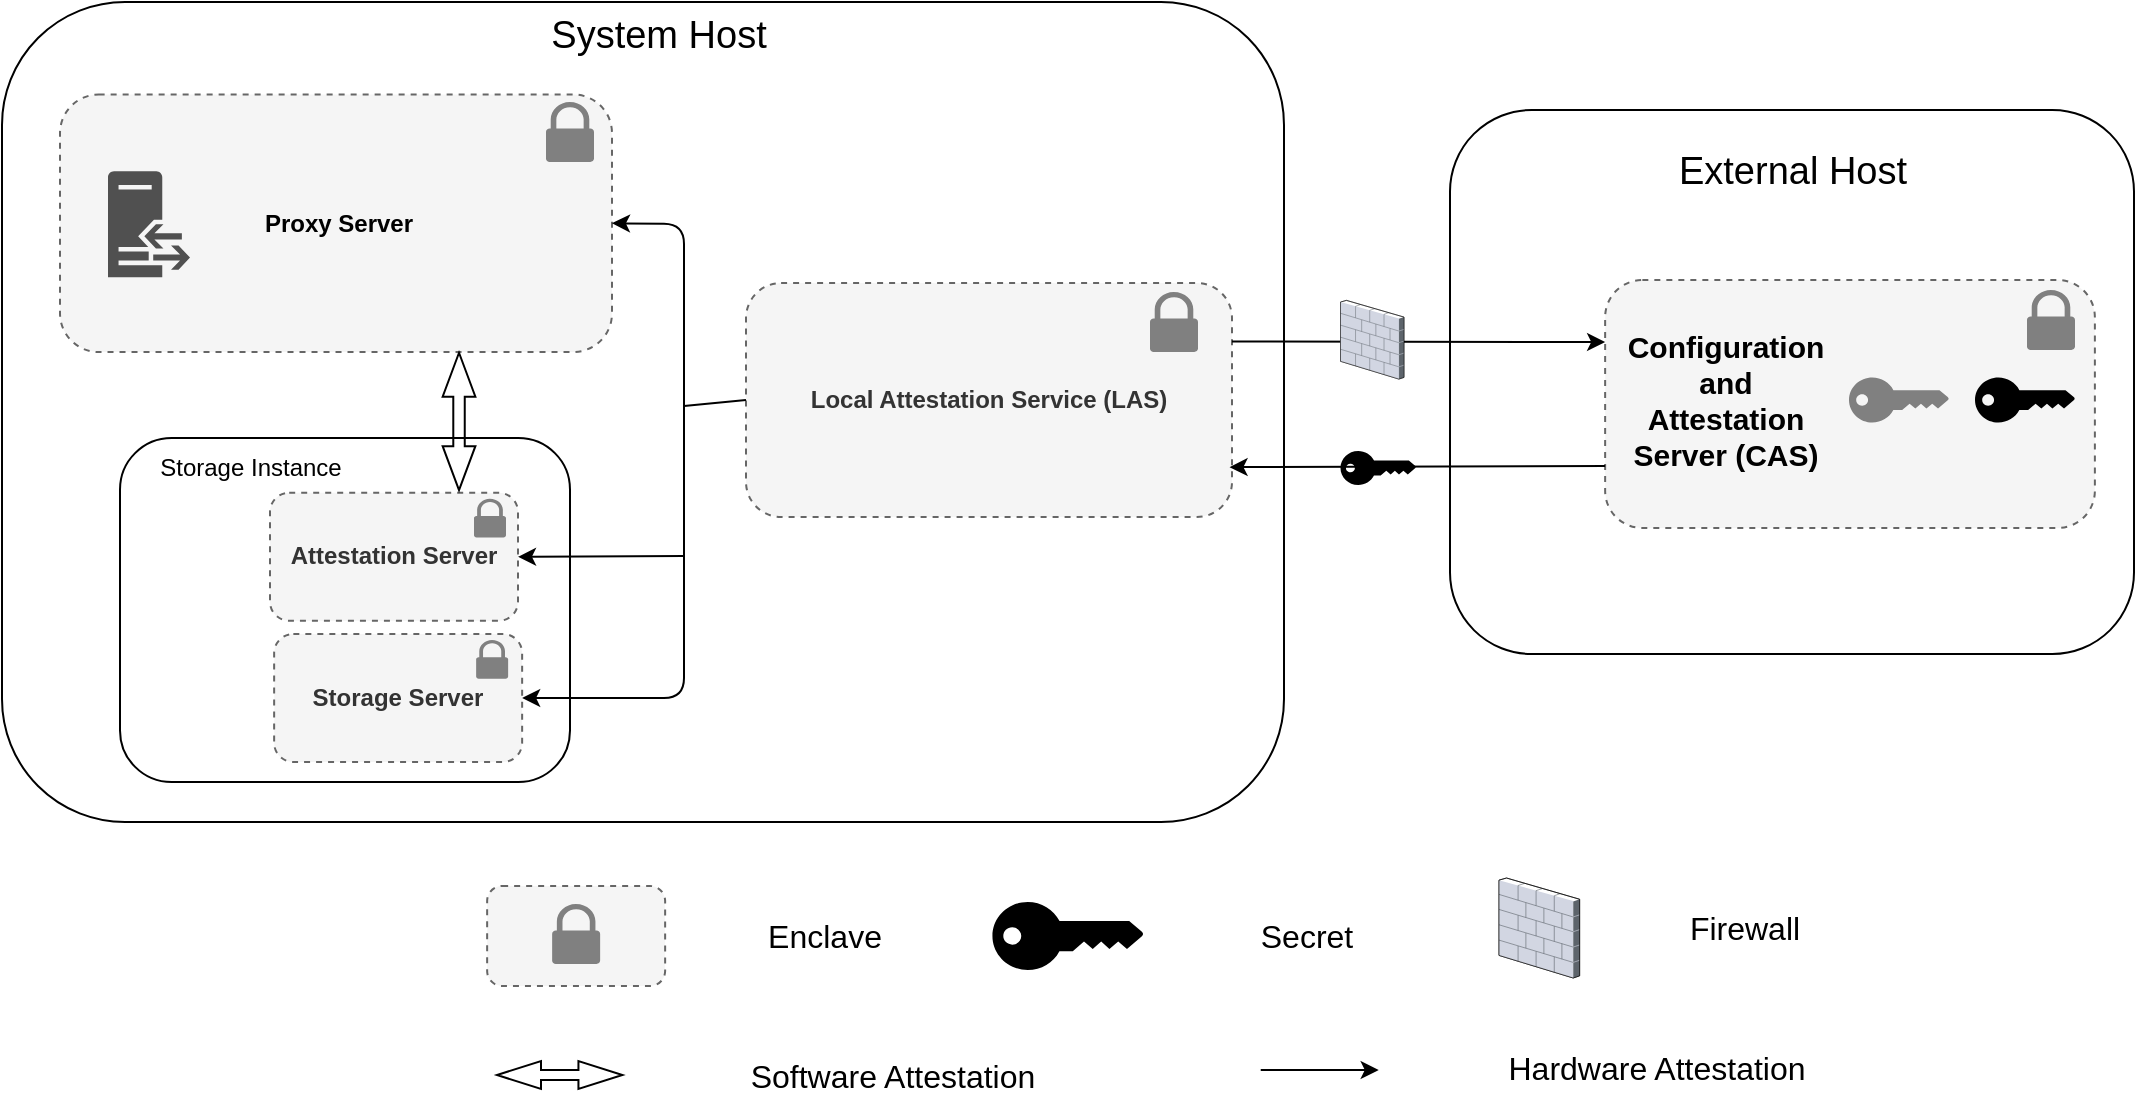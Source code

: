 <mxfile version="13.7.9" type="device"><diagram id="VSLxgK5HSedCojrvWLr9" name="Page-1"><mxGraphModel dx="1892" dy="1450" grid="0" gridSize="10" guides="1" tooltips="1" connect="1" arrows="1" fold="1" page="1" pageScale="1" pageWidth="850" pageHeight="1100" math="0" shadow="0"><root><mxCell id="0"/><mxCell id="1" parent="0"/><mxCell id="R62iYx9FE__yXPrWZz_B-6" value="" style="rounded=1;whiteSpace=wrap;html=1;fillColor=none;" vertex="1" parent="1"><mxGeometry x="816" y="224" width="342" height="272" as="geometry"/></mxCell><mxCell id="oq6hxb-__Ll7rzjwSlUx-10" value="" style="rounded=1;whiteSpace=wrap;html=1;fillColor=none;" parent="1" vertex="1"><mxGeometry x="92" y="170" width="641" height="410" as="geometry"/></mxCell><mxCell id="R62iYx9FE__yXPrWZz_B-1" value="" style="rounded=1;whiteSpace=wrap;html=1;fillColor=none;" vertex="1" parent="1"><mxGeometry x="151" y="388" width="225" height="172" as="geometry"/></mxCell><mxCell id="oq6hxb-__Ll7rzjwSlUx-12" value="" style="rounded=1;whiteSpace=wrap;html=1;dashed=1;fillColor=#f5f5f5;strokeColor=#666666;fontColor=#333333;" parent="1" vertex="1"><mxGeometry x="121" y="216.25" width="276" height="128.75" as="geometry"/></mxCell><mxCell id="wXOEBBxtPL7UYy9tYsie-2" value="" style="rounded=1;whiteSpace=wrap;html=1;dashed=1;fillColor=#f5f5f5;strokeColor=#666666;fontColor=#333333;" parent="1" vertex="1"><mxGeometry x="893.57" y="309" width="244.87" height="124" as="geometry"/></mxCell><mxCell id="FELvSk8f93kevGqooxcT-13" value="&lt;b&gt;Configuration and Attestation Server (CAS)&lt;/b&gt;" style="text;html=1;strokeColor=none;fillColor=none;align=center;verticalAlign=middle;whiteSpace=wrap;rounded=0;fontSize=15;" parent="1" vertex="1"><mxGeometry x="908.5" y="358.55" width="90" height="20.9" as="geometry"/></mxCell><mxCell id="FELvSk8f93kevGqooxcT-42" value="Storage Instance" style="text;html=1;strokeColor=none;fillColor=none;align=center;verticalAlign=middle;whiteSpace=wrap;rounded=0;" parent="1" vertex="1"><mxGeometry x="166.5" y="393" width="99" height="20" as="geometry"/></mxCell><mxCell id="oq6hxb-__Ll7rzjwSlUx-11" value="" style="pointerEvents=1;shadow=0;dashed=0;html=1;strokeColor=none;fillColor=#505050;labelPosition=center;verticalLabelPosition=bottom;verticalAlign=top;outlineConnect=0;align=center;shape=mxgraph.office.servers.reverse_proxy;" parent="1" vertex="1"><mxGeometry x="145" y="254.63" width="41" height="53" as="geometry"/></mxCell><mxCell id="oq6hxb-__Ll7rzjwSlUx-13" value="&lt;b&gt;Proxy Server&lt;/b&gt;" style="text;html=1;align=center;verticalAlign=middle;resizable=0;points=[];autosize=1;" parent="1" vertex="1"><mxGeometry x="217.5" y="271.63" width="84" height="18" as="geometry"/></mxCell><mxCell id="R62iYx9FE__yXPrWZz_B-2" value="&lt;b&gt;Local Attestation Service (LAS)&lt;/b&gt;" style="rounded=1;whiteSpace=wrap;html=1;dashed=1;fillColor=#f5f5f5;strokeColor=#666666;fontColor=#333333;" vertex="1" parent="1"><mxGeometry x="464" y="310.5" width="243" height="117" as="geometry"/></mxCell><mxCell id="R62iYx9FE__yXPrWZz_B-3" value="&lt;b&gt;Storage Server&lt;/b&gt;" style="rounded=1;whiteSpace=wrap;html=1;dashed=1;fillColor=#f5f5f5;strokeColor=#666666;fontColor=#333333;" vertex="1" parent="1"><mxGeometry x="228.07" y="486" width="124" height="64" as="geometry"/></mxCell><mxCell id="R62iYx9FE__yXPrWZz_B-5" value="System Host" style="text;html=1;align=center;verticalAlign=middle;resizable=0;points=[];autosize=1;fontSize=19;" vertex="1" parent="1"><mxGeometry x="360.5" y="173" width="118" height="27" as="geometry"/></mxCell><mxCell id="R62iYx9FE__yXPrWZz_B-7" value="External Host" style="text;html=1;align=center;verticalAlign=middle;resizable=0;points=[];autosize=1;fontSize=19;" vertex="1" parent="1"><mxGeometry x="925" y="241" width="124" height="27" as="geometry"/></mxCell><mxCell id="R62iYx9FE__yXPrWZz_B-9" value="&lt;b&gt;Attestation Server&lt;/b&gt;" style="rounded=1;whiteSpace=wrap;html=1;dashed=1;fillColor=#f5f5f5;strokeColor=#666666;fontColor=#333333;" vertex="1" parent="1"><mxGeometry x="226" y="415.39" width="124" height="64" as="geometry"/></mxCell><mxCell id="R62iYx9FE__yXPrWZz_B-12" value="" style="pointerEvents=1;shadow=0;dashed=0;html=1;strokeColor=none;labelPosition=center;verticalLabelPosition=bottom;verticalAlign=top;outlineConnect=0;align=center;shape=mxgraph.office.security.lock_protected;fontSize=19;fillColor=#808080;" vertex="1" parent="1"><mxGeometry x="364" y="220" width="24" height="30" as="geometry"/></mxCell><mxCell id="R62iYx9FE__yXPrWZz_B-13" value="" style="pointerEvents=1;shadow=0;dashed=0;html=1;strokeColor=none;labelPosition=center;verticalLabelPosition=bottom;verticalAlign=top;outlineConnect=0;align=center;shape=mxgraph.office.security.lock_protected;fontSize=19;fillColor=#808080;" vertex="1" parent="1"><mxGeometry x="329.07" y="489" width="16" height="19.37" as="geometry"/></mxCell><mxCell id="R62iYx9FE__yXPrWZz_B-14" value="" style="pointerEvents=1;shadow=0;dashed=0;html=1;strokeColor=none;labelPosition=center;verticalLabelPosition=bottom;verticalAlign=top;outlineConnect=0;align=center;shape=mxgraph.office.security.lock_protected;fontSize=19;fillColor=#808080;" vertex="1" parent="1"><mxGeometry x="328" y="418.39" width="16" height="19.37" as="geometry"/></mxCell><mxCell id="R62iYx9FE__yXPrWZz_B-15" value="" style="pointerEvents=1;shadow=0;dashed=0;html=1;strokeColor=none;labelPosition=center;verticalLabelPosition=bottom;verticalAlign=top;outlineConnect=0;align=center;shape=mxgraph.office.security.lock_protected;fontSize=19;fillColor=#808080;" vertex="1" parent="1"><mxGeometry x="666" y="315" width="24" height="30" as="geometry"/></mxCell><mxCell id="R62iYx9FE__yXPrWZz_B-16" value="" style="pointerEvents=1;shadow=0;dashed=0;html=1;strokeColor=none;labelPosition=center;verticalLabelPosition=bottom;verticalAlign=top;outlineConnect=0;align=center;shape=mxgraph.office.security.lock_protected;fontSize=19;fillColor=#808080;" vertex="1" parent="1"><mxGeometry x="1104.5" y="314" width="24" height="30" as="geometry"/></mxCell><mxCell id="R62iYx9FE__yXPrWZz_B-18" value="" style="points=[[0,0.5,0],[0.24,0,0],[0.5,0.28,0],[0.995,0.475,0],[0.5,0.72,0],[0.24,1,0]];verticalLabelPosition=bottom;html=1;verticalAlign=top;aspect=fixed;align=center;pointerEvents=1;shape=mxgraph.cisco19.key;fontSize=19;fillColor=#808080;" vertex="1" parent="1"><mxGeometry x="1015.5" y="357.75" width="50" height="22.5" as="geometry"/></mxCell><mxCell id="R62iYx9FE__yXPrWZz_B-19" value="" style="points=[[0,0.5,0],[0.24,0,0],[0.5,0.28,0],[0.995,0.475,0],[0.5,0.72,0],[0.24,1,0]];verticalLabelPosition=bottom;html=1;verticalAlign=top;aspect=fixed;align=center;pointerEvents=1;shape=mxgraph.cisco19.key;strokeColor=none;fontSize=19;fillColor=#000000;" vertex="1" parent="1"><mxGeometry x="1078.5" y="357.75" width="50" height="22.5" as="geometry"/></mxCell><mxCell id="R62iYx9FE__yXPrWZz_B-32" value="" style="endArrow=classic;html=1;fontSize=19;entryX=0;entryY=0.25;entryDx=0;entryDy=0;exitX=1;exitY=0.25;exitDx=0;exitDy=0;" edge="1" parent="1" source="R62iYx9FE__yXPrWZz_B-2" target="wXOEBBxtPL7UYy9tYsie-2"><mxGeometry width="50" height="50" relative="1" as="geometry"><mxPoint x="744" y="360.5" as="sourcePoint"/><mxPoint x="317" y="634.5" as="targetPoint"/></mxGeometry></mxCell><mxCell id="R62iYx9FE__yXPrWZz_B-33" value="" style="endArrow=classic;html=1;fontSize=19;entryX=0.995;entryY=0.787;entryDx=0;entryDy=0;exitX=0;exitY=0.75;exitDx=0;exitDy=0;entryPerimeter=0;" edge="1" parent="1" source="wXOEBBxtPL7UYy9tYsie-2" target="R62iYx9FE__yXPrWZz_B-2"><mxGeometry relative="1" as="geometry"><mxPoint x="1108.06" y="845.1" as="sourcePoint"/><mxPoint x="1197.06" y="764.1" as="targetPoint"/></mxGeometry></mxCell><mxCell id="R62iYx9FE__yXPrWZz_B-35" value="" style="points=[[0,0.5,0],[0.24,0,0],[0.5,0.28,0],[0.995,0.475,0],[0.5,0.72,0],[0.24,1,0]];verticalLabelPosition=bottom;html=1;verticalAlign=top;aspect=fixed;align=center;pointerEvents=1;shape=mxgraph.cisco19.key;strokeColor=none;fontSize=19;fillColor=#000000;rotation=0;" vertex="1" parent="1"><mxGeometry x="761.25" y="394.5" width="37.78" height="17" as="geometry"/></mxCell><mxCell id="R62iYx9FE__yXPrWZz_B-40" value="" style="html=1;shadow=0;dashed=0;align=center;verticalAlign=middle;shape=mxgraph.arrows2.twoWayArrow;dy=0.65;dx=22;fontSize=19;fillColor=none;rotation=90;" vertex="1" parent="1"><mxGeometry x="286.17" y="371.54" width="68.68" height="16.37" as="geometry"/></mxCell><mxCell id="R62iYx9FE__yXPrWZz_B-43" value="" style="points=[[0,0.5,0],[0.24,0,0],[0.5,0.28,0],[0.995,0.475,0],[0.5,0.72,0],[0.24,1,0]];verticalLabelPosition=bottom;html=1;verticalAlign=top;aspect=fixed;align=center;pointerEvents=1;shape=mxgraph.cisco19.key;strokeColor=none;fontSize=19;fillColor=#000000;" vertex="1" parent="1"><mxGeometry x="587.22" y="620" width="75.56" height="34" as="geometry"/></mxCell><mxCell id="R62iYx9FE__yXPrWZz_B-44" value="" style="verticalLabelPosition=bottom;aspect=fixed;html=1;verticalAlign=top;strokeColor=none;align=center;outlineConnect=0;shape=mxgraph.citrix.firewall;fillColor=#CCCCCC;fontSize=19;" vertex="1" parent="1"><mxGeometry x="840.5" y="608" width="40.32" height="50" as="geometry"/></mxCell><mxCell id="R62iYx9FE__yXPrWZz_B-45" value="" style="rounded=1;whiteSpace=wrap;html=1;dashed=1;fillColor=#f5f5f5;strokeColor=#666666;fontColor=#333333;" vertex="1" parent="1"><mxGeometry x="334.57" y="612" width="89" height="50" as="geometry"/></mxCell><mxCell id="R62iYx9FE__yXPrWZz_B-46" value="" style="pointerEvents=1;shadow=0;dashed=0;html=1;strokeColor=none;labelPosition=center;verticalLabelPosition=bottom;verticalAlign=top;outlineConnect=0;align=center;shape=mxgraph.office.security.lock_protected;fontSize=19;fillColor=#808080;" vertex="1" parent="1"><mxGeometry x="367.07" y="621" width="24" height="30" as="geometry"/></mxCell><mxCell id="R62iYx9FE__yXPrWZz_B-49" value="" style="html=1;shadow=0;dashed=0;align=center;verticalAlign=middle;shape=mxgraph.arrows2.twoWayArrow;dy=0.65;dx=22;fontSize=19;fillColor=none;" vertex="1" parent="1"><mxGeometry x="339.5" y="699.5" width="62.72" height="14" as="geometry"/></mxCell><mxCell id="R62iYx9FE__yXPrWZz_B-50" value="" style="endArrow=classic;html=1;fontSize=19;" edge="1" parent="1"><mxGeometry width="50" height="50" relative="1" as="geometry"><mxPoint x="721.36" y="704" as="sourcePoint"/><mxPoint x="780.36" y="704" as="targetPoint"/></mxGeometry></mxCell><mxCell id="R62iYx9FE__yXPrWZz_B-51" value="&lt;font style=&quot;font-size: 16px&quot;&gt;Enclave&lt;/font&gt;" style="text;html=1;align=center;verticalAlign=middle;resizable=0;points=[];autosize=1;fontSize=19;" vertex="1" parent="1"><mxGeometry x="469.57" y="622.5" width="67" height="29" as="geometry"/></mxCell><mxCell id="R62iYx9FE__yXPrWZz_B-52" value="&lt;font style=&quot;font-size: 16px&quot;&gt;Secret&lt;/font&gt;" style="text;html=1;align=center;verticalAlign=middle;resizable=0;points=[];autosize=1;fontSize=19;" vertex="1" parent="1"><mxGeometry x="715.5" y="622.5" width="56" height="29" as="geometry"/></mxCell><mxCell id="R62iYx9FE__yXPrWZz_B-53" value="&lt;font style=&quot;font-size: 16px&quot;&gt;Firewall&lt;/font&gt;" style="text;html=1;align=center;verticalAlign=middle;resizable=0;points=[];autosize=1;fontSize=19;" vertex="1" parent="1"><mxGeometry x="930.5" y="618.5" width="65" height="29" as="geometry"/></mxCell><mxCell id="R62iYx9FE__yXPrWZz_B-54" value="&lt;font style=&quot;font-size: 16px&quot;&gt;Software Attestation&lt;/font&gt;" style="text;html=1;align=center;verticalAlign=middle;resizable=0;points=[];autosize=1;fontSize=19;" vertex="1" parent="1"><mxGeometry x="461.36" y="692" width="152" height="29" as="geometry"/></mxCell><mxCell id="R62iYx9FE__yXPrWZz_B-55" value="&lt;font style=&quot;font-size: 16px&quot;&gt;Hardware Attestation&lt;/font&gt;" style="text;html=1;align=center;verticalAlign=middle;resizable=0;points=[];autosize=1;fontSize=19;" vertex="1" parent="1"><mxGeometry x="839.5" y="688" width="159" height="29" as="geometry"/></mxCell><mxCell id="R62iYx9FE__yXPrWZz_B-57" value="" style="endArrow=classic;startArrow=classic;html=1;fontSize=19;entryX=1;entryY=0.5;entryDx=0;entryDy=0;exitX=1;exitY=0.5;exitDx=0;exitDy=0;" edge="1" parent="1" source="R62iYx9FE__yXPrWZz_B-3" target="oq6hxb-__Ll7rzjwSlUx-12"><mxGeometry width="50" height="50" relative="1" as="geometry"><mxPoint x="407" y="451" as="sourcePoint"/><mxPoint x="457" y="401" as="targetPoint"/><Array as="points"><mxPoint x="433" y="518"/><mxPoint x="433" y="281"/></Array></mxGeometry></mxCell><mxCell id="R62iYx9FE__yXPrWZz_B-58" value="" style="endArrow=classic;html=1;fontSize=19;entryX=1;entryY=0.5;entryDx=0;entryDy=0;" edge="1" parent="1" target="R62iYx9FE__yXPrWZz_B-9"><mxGeometry width="50" height="50" relative="1" as="geometry"><mxPoint x="433" y="447" as="sourcePoint"/><mxPoint x="428" y="412" as="targetPoint"/></mxGeometry></mxCell><mxCell id="R62iYx9FE__yXPrWZz_B-59" value="" style="endArrow=none;html=1;fontSize=19;exitX=0;exitY=0.5;exitDx=0;exitDy=0;" edge="1" parent="1" source="R62iYx9FE__yXPrWZz_B-2"><mxGeometry width="50" height="50" relative="1" as="geometry"><mxPoint x="345" y="377" as="sourcePoint"/><mxPoint x="433" y="372" as="targetPoint"/></mxGeometry></mxCell><mxCell id="R62iYx9FE__yXPrWZz_B-41" value="" style="verticalLabelPosition=bottom;aspect=fixed;html=1;verticalAlign=top;strokeColor=none;align=center;outlineConnect=0;shape=mxgraph.citrix.firewall;fillColor=#CCCCCC;fontSize=19;" vertex="1" parent="1"><mxGeometry x="761.25" y="319.18" width="31.75" height="39.37" as="geometry"/></mxCell></root></mxGraphModel></diagram></mxfile>